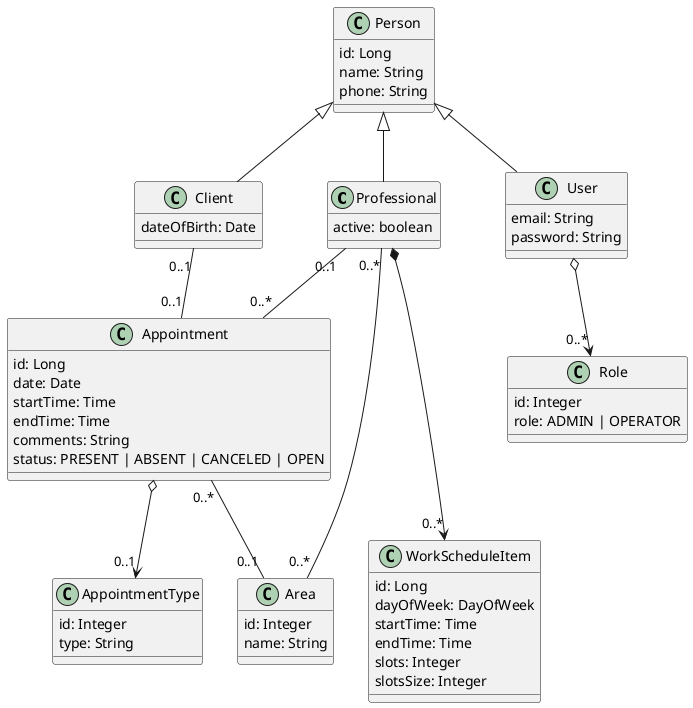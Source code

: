 @startuml "model"

class Professional{
    active: boolean
}
class Appointment{
    id: Long
    date: Date
    startTime: Time
    endTime: Time
    comments: String
    status: PRESENT | ABSENT | CANCELED | OPEN
}
class Area{
    id: Integer
    name: String
}
class Client{
    dateOfBirth: Date
}
class AppointmentType{
    id: Integer
    type: String
}
class User{
    email: String
    password: String
}
class WorkScheduleItem{
    id: Long
    dayOfWeek: DayOfWeek
    startTime: Time
    endTime: Time
    slots: Integer
    slotsSize: Integer
}
class Person{
    id: Long
    name: String
    phone: String
}
class Role{
    id: Integer
    role: ADMIN | OPERATOR
}

Person <|-- Client
Person <|-- Professional
Person <|-- User
Professional "0..*" -d-   "0..*" Area
Professional        *---> "0..*" WorkScheduleItem
Appointment         o-->  "0..1" AppointmentType
Appointment "0..1"  -u-   "0..1" Client
Appointment "0..*"  -u-   "0..1" Professional
Appointment "0..*"  -d-   "0..1" Area
User                o-->  "0..*" Role

@enduml